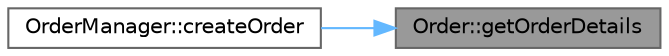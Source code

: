 digraph "Order::getOrderDetails"
{
 // LATEX_PDF_SIZE
  bgcolor="transparent";
  edge [fontname=Helvetica,fontsize=10,labelfontname=Helvetica,labelfontsize=10];
  node [fontname=Helvetica,fontsize=10,shape=box,height=0.2,width=0.4];
  rankdir="RL";
  Node1 [id="Node000001",label="Order::getOrderDetails",height=0.2,width=0.4,color="gray40", fillcolor="grey60", style="filled", fontcolor="black",tooltip="Lấy danh sách chi tiết đơn hàng."];
  Node1 -> Node2 [id="edge1_Node000001_Node000002",dir="back",color="steelblue1",style="solid",tooltip=" "];
  Node2 [id="Node000002",label="OrderManager::createOrder",height=0.2,width=0.4,color="grey40", fillcolor="white", style="filled",URL="$class_order_manager.html#aae6c7ce624220739b06f0d3d79d62438",tooltip="Tạo một đơn hàng mới và lưu vào cơ sở dữ liệu."];
}
